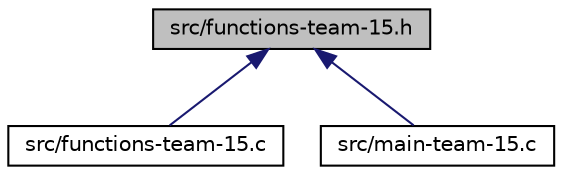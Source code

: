 digraph "src/functions-team-15.h"
{
 // LATEX_PDF_SIZE
  edge [fontname="Helvetica",fontsize="10",labelfontname="Helvetica",labelfontsize="10"];
  node [fontname="Helvetica",fontsize="10",shape=record];
  Node1 [label="src/functions-team-15.h",height=0.2,width=0.4,color="black", fillcolor="grey75", style="filled", fontcolor="black",tooltip="Ficheiro com a assinatura das funções programadas."];
  Node1 -> Node2 [dir="back",color="midnightblue",fontsize="10",style="solid",fontname="Helvetica"];
  Node2 [label="src/functions-team-15.c",height=0.2,width=0.4,color="black", fillcolor="white", style="filled",URL="$functions-team-15_8c.html",tooltip="Ficheiro com as funções auxiliares."];
  Node1 -> Node3 [dir="back",color="midnightblue",fontsize="10",style="solid",fontname="Helvetica"];
  Node3 [label="src/main-team-15.c",height=0.2,width=0.4,color="black", fillcolor="white", style="filled",URL="$main-team-15_8c.html",tooltip="Programa que realiza operações matemáticas."];
}
